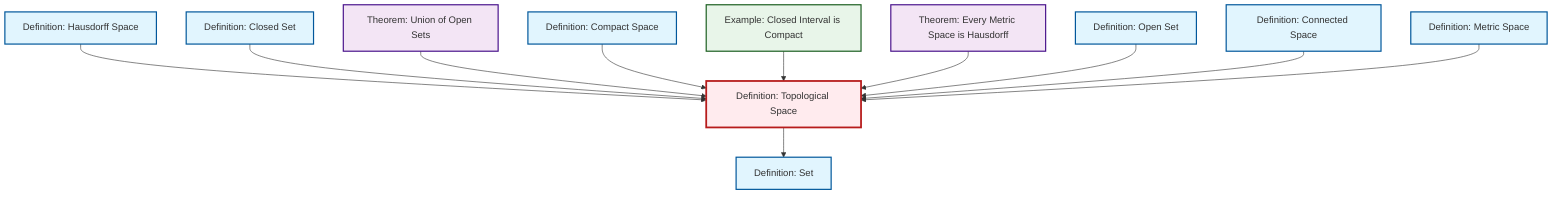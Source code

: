 graph TD
    classDef definition fill:#e1f5fe,stroke:#01579b,stroke-width:2px
    classDef theorem fill:#f3e5f5,stroke:#4a148c,stroke-width:2px
    classDef axiom fill:#fff3e0,stroke:#e65100,stroke-width:2px
    classDef example fill:#e8f5e9,stroke:#1b5e20,stroke-width:2px
    classDef current fill:#ffebee,stroke:#b71c1c,stroke-width:3px
    def-set["Definition: Set"]:::definition
    def-compact["Definition: Compact Space"]:::definition
    def-open-set["Definition: Open Set"]:::definition
    thm-union-open-sets["Theorem: Union of Open Sets"]:::theorem
    def-metric-space["Definition: Metric Space"]:::definition
    def-hausdorff["Definition: Hausdorff Space"]:::definition
    thm-metric-hausdorff["Theorem: Every Metric Space is Hausdorff"]:::theorem
    def-closed-set["Definition: Closed Set"]:::definition
    def-topological-space["Definition: Topological Space"]:::definition
    ex-closed-interval-compact["Example: Closed Interval is Compact"]:::example
    def-connected["Definition: Connected Space"]:::definition
    def-hausdorff --> def-topological-space
    def-closed-set --> def-topological-space
    thm-union-open-sets --> def-topological-space
    def-compact --> def-topological-space
    ex-closed-interval-compact --> def-topological-space
    thm-metric-hausdorff --> def-topological-space
    def-open-set --> def-topological-space
    def-topological-space --> def-set
    def-connected --> def-topological-space
    def-metric-space --> def-topological-space
    class def-topological-space current